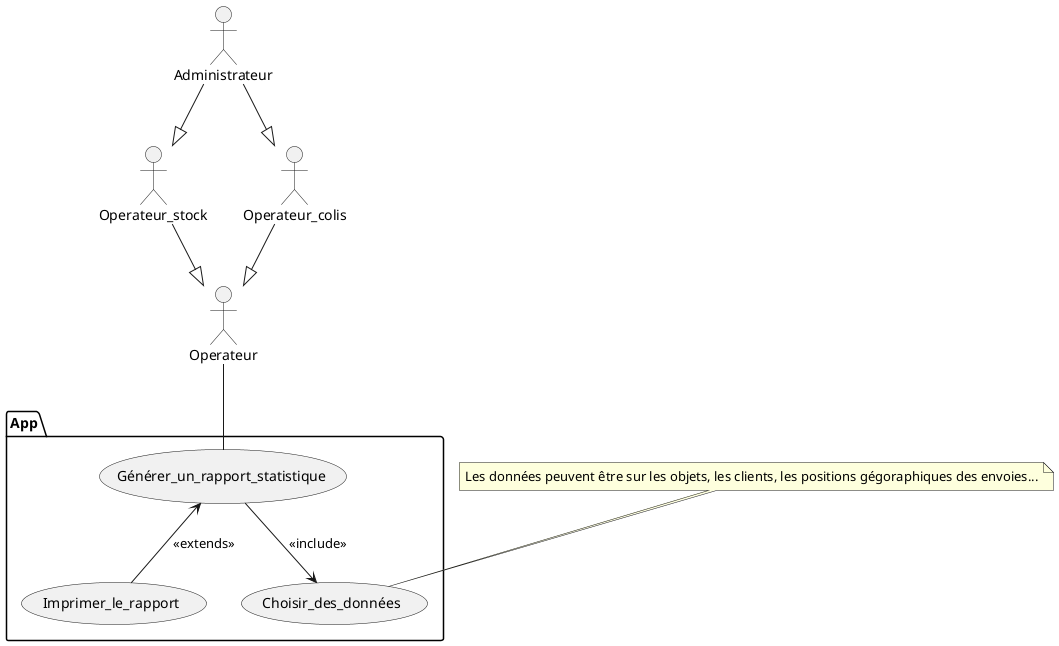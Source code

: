@startuml Rapport statistique

actor Administrateur
actor Operateur_stock
actor Operateur_colis
actor Operateur

package App {
    usecase Générer_un_rapport_statistique
    usecase Choisir_des_données

    usecase Imprimer_le_rapport

}

Administrateur --|> Operateur_colis
Administrateur --|> Operateur_stock
Operateur_colis --|> Operateur
Operateur_stock --|> Operateur

Operateur -- Générer_un_rapport_statistique
Générer_un_rapport_statistique --> Choisir_des_données : <<include>>
Générer_un_rapport_statistique <-- Imprimer_le_rapport : <<extends>>

note "Les données peuvent être sur les objets, les clients, les positions gégoraphiques des envoies..." as N1
N1 .. Choisir_des_données

@enduml